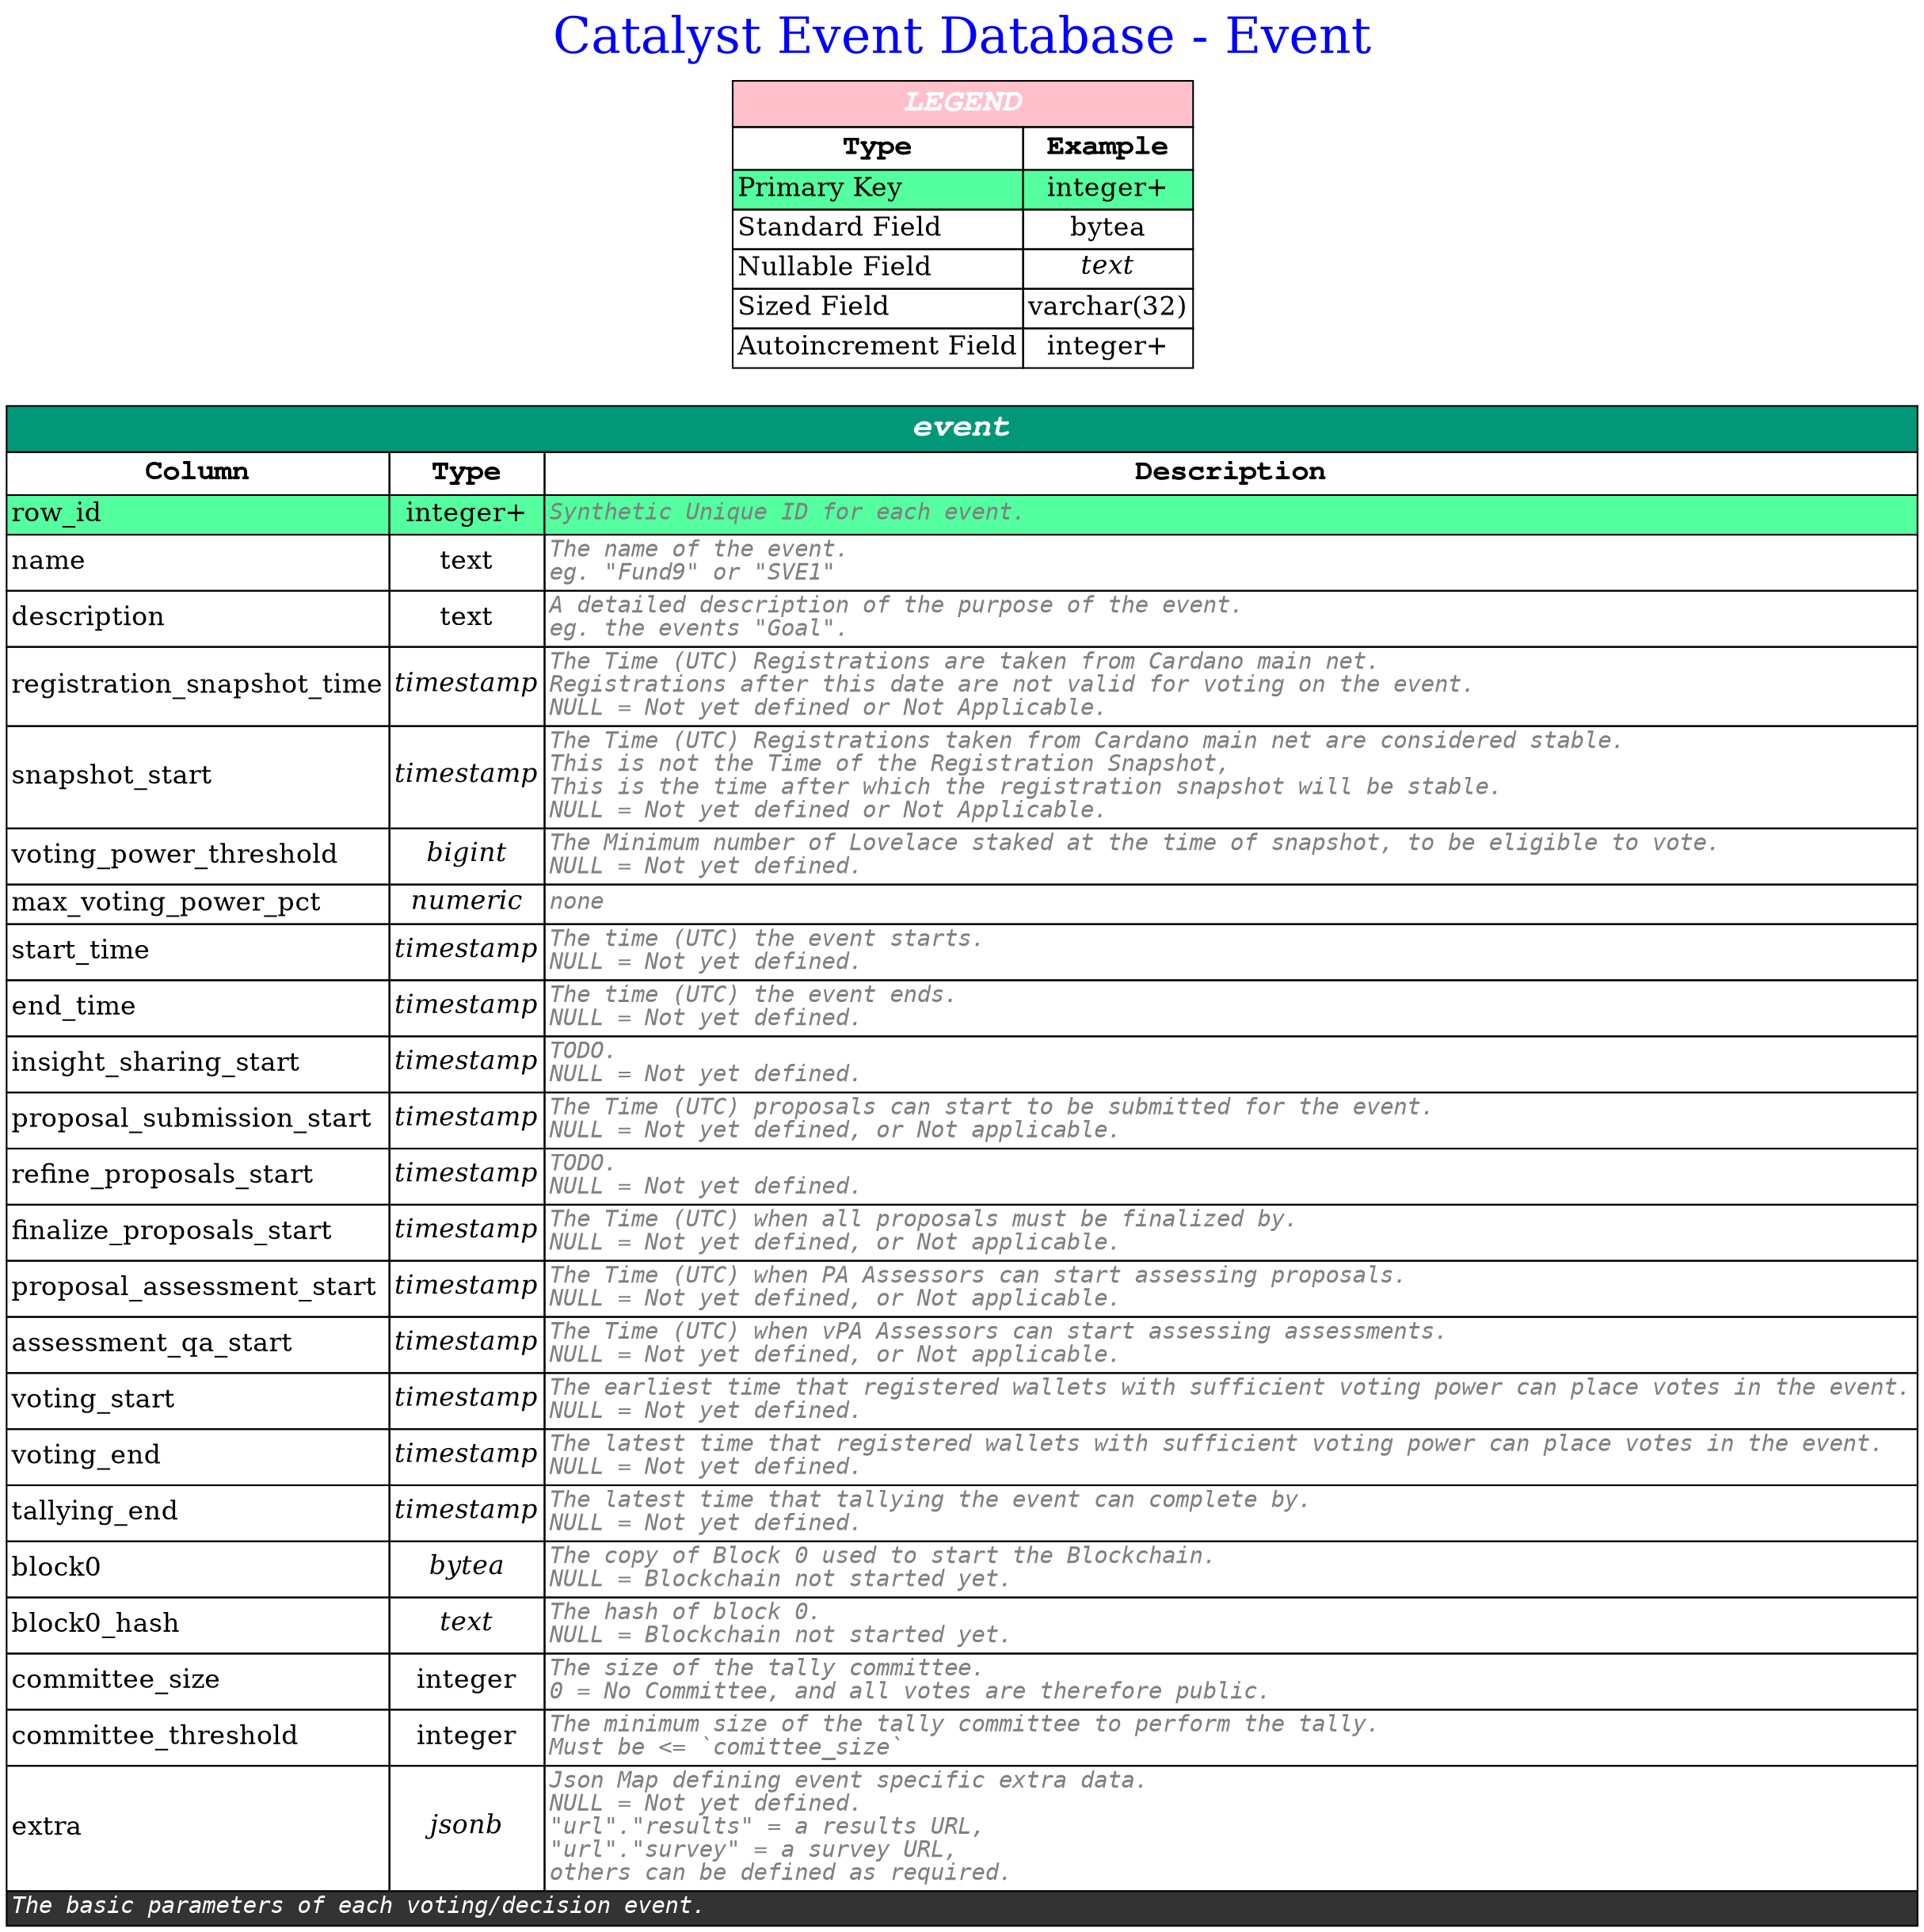 digraph erd {

    
    label = "Catalyst Event Database - Event"
    labelloc = t
    fontsize = 30
    fontcolor = blue
    

    graph [
        rankdir = "LR"
    ];

    node [
        fontsize = "16"
        shape = "plaintext"
    ];

    edge [
    ];

    
        

    "event" [shape=plain label=<
        <table border='0' cellborder='1' cellspacing='0' >
            <tr>
                <td colspan='3' bgcolor='#009879' port='__title'><font color='white' face='Courier bold italic' point-size='20'><b>event</b></font></td>
            </tr>
            <tr>
                <td><font color='black' face='Courier bold' point-size='18' ><b>Column</b></font></td>
                <td><font color='black' face='Courier bold' point-size='18' ><b>Type</b></font></td>
                <td><font color='black' face='Courier bold' point-size='18' ><b>Description</b></font></td>
            </tr>

            
            <tr>
                <td port="row_id" bgcolor="seagreen1" align='text'><font>row_id</font><br align='left'/></td>
                <td  bgcolor="seagreen1" ><font>integer+</font></td>
                <td port="row_id_out" bgcolor="seagreen1" align='text'><font color='grey50' face='Monospace' point-size='14' ><i>Synthetic Unique ID for each event.</i><br align="left"/></font></td>
            </tr>
            
            <tr>
                <td port="name"  align='text'><font>name</font><br align='left'/></td>
                <td   ><font>text</font></td>
                <td port="name_out"  align='text'><font color='grey50' face='Monospace' point-size='14' ><i>The name of the event.<br align='left'/>eg. &quot;Fund9&quot; or &quot;SVE1&quot;</i><br align="left"/></font></td>
            </tr>
            
            <tr>
                <td port="description"  align='text'><font>description</font><br align='left'/></td>
                <td   ><font>text</font></td>
                <td port="description_out"  align='text'><font color='grey50' face='Monospace' point-size='14' ><i>A detailed description of the purpose of the event.<br align='left'/>eg. the events &quot;Goal&quot;.</i><br align="left"/></font></td>
            </tr>
            
            <tr>
                <td port="registration_snapshot_time"  align='text'><font>registration_snapshot_time</font><br align='left'/></td>
                <td   ><font><i>timestamp</i></font></td>
                <td port="registration_snapshot_time_out"  align='text'><font color='grey50' face='Monospace' point-size='14' ><i>The Time (UTC) Registrations are taken from Cardano main net.<br align='left'/>Registrations after this date are not valid for voting on the event.<br align='left'/>NULL = Not yet defined or Not Applicable.</i><br align="left"/></font></td>
            </tr>
            
            <tr>
                <td port="snapshot_start"  align='text'><font>snapshot_start</font><br align='left'/></td>
                <td   ><font><i>timestamp</i></font></td>
                <td port="snapshot_start_out"  align='text'><font color='grey50' face='Monospace' point-size='14' ><i>The Time (UTC) Registrations taken from Cardano main net are considered stable.<br align='left'/>This is not the Time of the Registration Snapshot,<br align='left'/>This is the time after which the registration snapshot will be stable.<br align='left'/>NULL = Not yet defined or Not Applicable.</i><br align="left"/></font></td>
            </tr>
            
            <tr>
                <td port="voting_power_threshold"  align='text'><font>voting_power_threshold</font><br align='left'/></td>
                <td   ><font><i>bigint</i></font></td>
                <td port="voting_power_threshold_out"  align='text'><font color='grey50' face='Monospace' point-size='14' ><i>The Minimum number of Lovelace staked at the time of snapshot, to be eligible to vote.<br align='left'/>NULL = Not yet defined.</i><br align="left"/></font></td>
            </tr>
            
            <tr>
                <td port="max_voting_power_pct"  align='text'><font>max_voting_power_pct</font><br align='left'/></td>
                <td   ><font><i>numeric</i></font></td>
                <td port="max_voting_power_pct_out"  align='text'><font color='grey50' face='Monospace' point-size='14' ><i>none</i><br align="left"/></font></td>
            </tr>
            
            <tr>
                <td port="start_time"  align='text'><font>start_time</font><br align='left'/></td>
                <td   ><font><i>timestamp</i></font></td>
                <td port="start_time_out"  align='text'><font color='grey50' face='Monospace' point-size='14' ><i>The time (UTC) the event starts.<br align='left'/>NULL = Not yet defined.</i><br align="left"/></font></td>
            </tr>
            
            <tr>
                <td port="end_time"  align='text'><font>end_time</font><br align='left'/></td>
                <td   ><font><i>timestamp</i></font></td>
                <td port="end_time_out"  align='text'><font color='grey50' face='Monospace' point-size='14' ><i>The time (UTC) the event ends.<br align='left'/>NULL = Not yet defined.</i><br align="left"/></font></td>
            </tr>
            
            <tr>
                <td port="insight_sharing_start"  align='text'><font>insight_sharing_start</font><br align='left'/></td>
                <td   ><font><i>timestamp</i></font></td>
                <td port="insight_sharing_start_out"  align='text'><font color='grey50' face='Monospace' point-size='14' ><i>TODO.<br align='left'/>NULL = Not yet defined.</i><br align="left"/></font></td>
            </tr>
            
            <tr>
                <td port="proposal_submission_start"  align='text'><font>proposal_submission_start</font><br align='left'/></td>
                <td   ><font><i>timestamp</i></font></td>
                <td port="proposal_submission_start_out"  align='text'><font color='grey50' face='Monospace' point-size='14' ><i>The Time (UTC) proposals can start to be submitted for the event.<br align='left'/>NULL = Not yet defined, or Not applicable.</i><br align="left"/></font></td>
            </tr>
            
            <tr>
                <td port="refine_proposals_start"  align='text'><font>refine_proposals_start</font><br align='left'/></td>
                <td   ><font><i>timestamp</i></font></td>
                <td port="refine_proposals_start_out"  align='text'><font color='grey50' face='Monospace' point-size='14' ><i>TODO.<br align='left'/>NULL = Not yet defined.</i><br align="left"/></font></td>
            </tr>
            
            <tr>
                <td port="finalize_proposals_start"  align='text'><font>finalize_proposals_start</font><br align='left'/></td>
                <td   ><font><i>timestamp</i></font></td>
                <td port="finalize_proposals_start_out"  align='text'><font color='grey50' face='Monospace' point-size='14' ><i>The Time (UTC) when all proposals must be finalized by.<br align='left'/>NULL = Not yet defined, or Not applicable.</i><br align="left"/></font></td>
            </tr>
            
            <tr>
                <td port="proposal_assessment_start"  align='text'><font>proposal_assessment_start</font><br align='left'/></td>
                <td   ><font><i>timestamp</i></font></td>
                <td port="proposal_assessment_start_out"  align='text'><font color='grey50' face='Monospace' point-size='14' ><i>The Time (UTC) when PA Assessors can start assessing proposals.<br align='left'/>NULL = Not yet defined, or Not applicable.</i><br align="left"/></font></td>
            </tr>
            
            <tr>
                <td port="assessment_qa_start"  align='text'><font>assessment_qa_start</font><br align='left'/></td>
                <td   ><font><i>timestamp</i></font></td>
                <td port="assessment_qa_start_out"  align='text'><font color='grey50' face='Monospace' point-size='14' ><i>The Time (UTC) when vPA Assessors can start assessing assessments.<br align='left'/>NULL = Not yet defined, or Not applicable.</i><br align="left"/></font></td>
            </tr>
            
            <tr>
                <td port="voting_start"  align='text'><font>voting_start</font><br align='left'/></td>
                <td   ><font><i>timestamp</i></font></td>
                <td port="voting_start_out"  align='text'><font color='grey50' face='Monospace' point-size='14' ><i>The earliest time that registered wallets with sufficient voting power can place votes in the event.<br align='left'/>NULL = Not yet defined.</i><br align="left"/></font></td>
            </tr>
            
            <tr>
                <td port="voting_end"  align='text'><font>voting_end</font><br align='left'/></td>
                <td   ><font><i>timestamp</i></font></td>
                <td port="voting_end_out"  align='text'><font color='grey50' face='Monospace' point-size='14' ><i>The latest time that registered wallets with sufficient voting power can place votes in the event.<br align='left'/>NULL = Not yet defined.</i><br align="left"/></font></td>
            </tr>
            
            <tr>
                <td port="tallying_end"  align='text'><font>tallying_end</font><br align='left'/></td>
                <td   ><font><i>timestamp</i></font></td>
                <td port="tallying_end_out"  align='text'><font color='grey50' face='Monospace' point-size='14' ><i>The latest time that tallying the event can complete by.<br align='left'/>NULL = Not yet defined.</i><br align="left"/></font></td>
            </tr>
            
            <tr>
                <td port="block0"  align='text'><font>block0</font><br align='left'/></td>
                <td   ><font><i>bytea</i></font></td>
                <td port="block0_out"  align='text'><font color='grey50' face='Monospace' point-size='14' ><i>The copy of Block 0 used to start the Blockchain.<br align='left'/>NULL = Blockchain not started yet.</i><br align="left"/></font></td>
            </tr>
            
            <tr>
                <td port="block0_hash"  align='text'><font>block0_hash</font><br align='left'/></td>
                <td   ><font><i>text</i></font></td>
                <td port="block0_hash_out"  align='text'><font color='grey50' face='Monospace' point-size='14' ><i>The hash of block 0.<br align='left'/>NULL = Blockchain not started yet.</i><br align="left"/></font></td>
            </tr>
            
            <tr>
                <td port="committee_size"  align='text'><font>committee_size</font><br align='left'/></td>
                <td   ><font>integer</font></td>
                <td port="committee_size_out"  align='text'><font color='grey50' face='Monospace' point-size='14' ><i>The size of the tally committee.<br align='left'/>0 = No Committee, and all votes are therefore public.</i><br align="left"/></font></td>
            </tr>
            
            <tr>
                <td port="committee_threshold"  align='text'><font>committee_threshold</font><br align='left'/></td>
                <td   ><font>integer</font></td>
                <td port="committee_threshold_out"  align='text'><font color='grey50' face='Monospace' point-size='14' ><i>The minimum size of the tally committee to perform the tally.<br align='left'/>Must be &lt;= `comittee_size`</i><br align="left"/></font></td>
            </tr>
            
            <tr>
                <td port="extra"  align='text'><font>extra</font><br align='left'/></td>
                <td   ><font><i>jsonb</i></font></td>
                <td port="extra_out"  align='text'><font color='grey50' face='Monospace' point-size='14' ><i>Json Map defining event specific extra data.<br align='left'/>NULL = Not yet defined.<br align='left'/>&quot;url&quot;.&quot;results&quot; = a results URL,<br align='left'/>&quot;url&quot;.&quot;survey&quot; = a survey URL,<br align='left'/>others can be defined as required.</i><br align="left"/></font></td>
            </tr>
            

            
            <tr>
                <td colspan='3' bgcolor="grey20" align='text'><font color='white' face='Monospace' point-size='14'><i>The basic parameters of each voting&#x2f;decision event.</i><br align="left"/></font></td>
            </tr>
            

        </table>
    >];

        
    

    


    "LEGEND" [label=<
        <table border='0' cellborder='1' cellspacing='0'>
            <tr>
                <td colspan='2' bgcolor='Pink' port='__title'><font color='white' face='Courier bold italic' point-size='20'><b>LEGEND</b></font></td>
            </tr>
            <tr>
                <td><font color='black' face='Courier bold' point-size='18'><b>Type</b></font></td>
                <td><font color='black' face='Courier bold' point-size='18'><b>Example</b></font></td>
            </tr>

            <tr>
                <td align='text' bgcolor="seagreen1" ><font>Primary Key</font><br align='left'/></td>
                <td  bgcolor="seagreen1" ><font>integer+</font></td>
            </tr>


            <tr>
                <td align='text'><font>Standard Field</font><br align='left'/></td>
                <td><font>bytea</font></td>
            </tr>

            <tr>
                <td align='text'><font>Nullable Field</font><br align='left'/></td>
                <td><font><i>text</i></font></td>
            </tr>

            <tr>
                <td align='text'><font>Sized Field</font><br align='left'/></td>
                <td><font>varchar(32)</font></td>
            </tr>

            <tr>
                <td align='text'><font>Autoincrement Field</font><br align='left'/></td>
                <td><font>integer+</font></td>
            </tr>

        </table>
    >];

    


}
